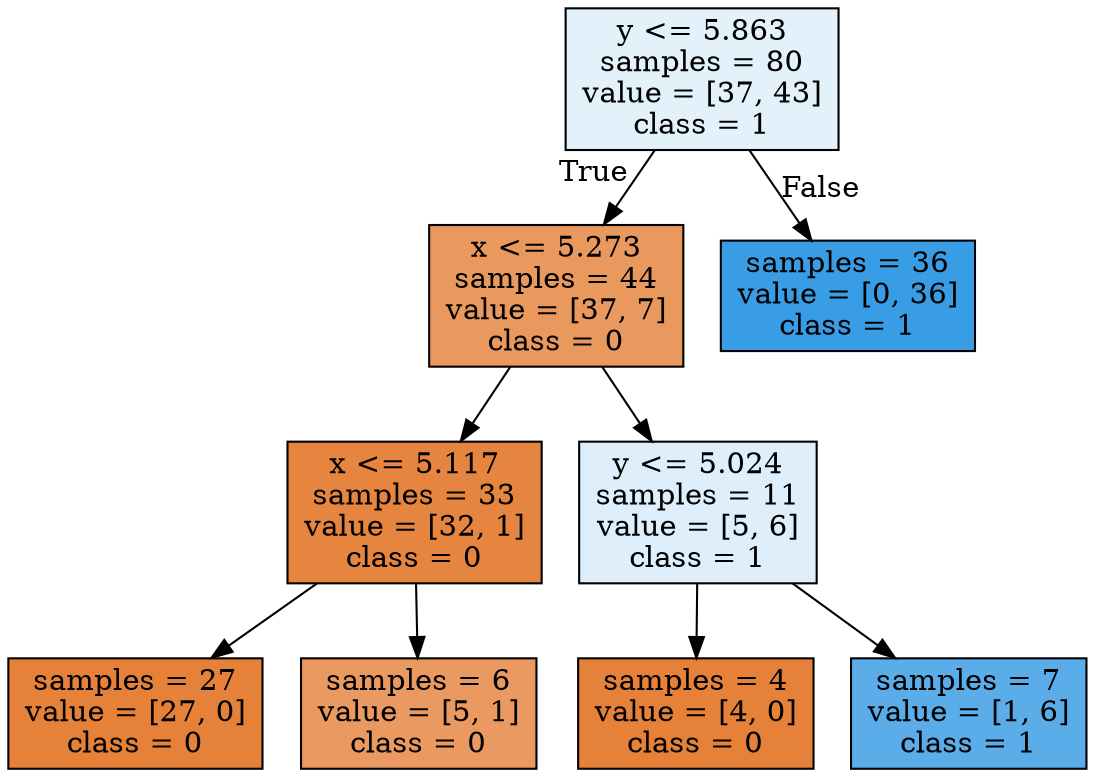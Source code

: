 digraph Tree {
node [shape=box, style="filled", color="black"] ;
0 [label="y <= 5.863\nsamples = 80\nvalue = [37, 43]\nclass = 1", fillcolor="#e3f1fb"] ;
1 [label="x <= 5.273\nsamples = 44\nvalue = [37, 7]\nclass = 0", fillcolor="#ea995e"] ;
0 -> 1 [labeldistance=2.5, labelangle=45, headlabel="True"] ;
2 [label="x <= 5.117\nsamples = 33\nvalue = [32, 1]\nclass = 0", fillcolor="#e6853f"] ;
1 -> 2 ;
3 [label="samples = 27\nvalue = [27, 0]\nclass = 0", fillcolor="#e58139"] ;
2 -> 3 ;
4 [label="samples = 6\nvalue = [5, 1]\nclass = 0", fillcolor="#ea9a61"] ;
2 -> 4 ;
5 [label="y <= 5.024\nsamples = 11\nvalue = [5, 6]\nclass = 1", fillcolor="#deeffb"] ;
1 -> 5 ;
6 [label="samples = 4\nvalue = [4, 0]\nclass = 0", fillcolor="#e58139"] ;
5 -> 6 ;
7 [label="samples = 7\nvalue = [1, 6]\nclass = 1", fillcolor="#5aade9"] ;
5 -> 7 ;
8 [label="samples = 36\nvalue = [0, 36]\nclass = 1", fillcolor="#399de5"] ;
0 -> 8 [labeldistance=2.5, labelangle=-45, headlabel="False"] ;
}
